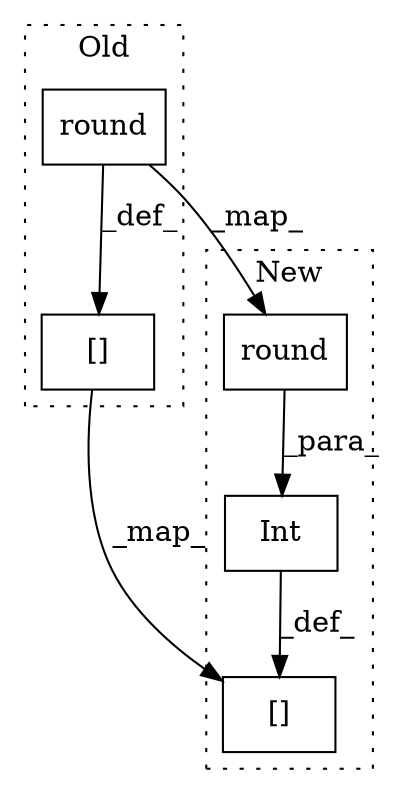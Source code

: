digraph G {
subgraph cluster0 {
1 [label="round" a="32" s="25018,25037" l="6,1" shape="box"];
4 [label="[]" a="2" s="28036,28052" l="5,1" shape="box"];
label = "Old";
style="dotted";
}
subgraph cluster1 {
2 [label="round" a="32" s="25052,25071" l="6,1" shape="box"];
3 [label="Int" a="32" s="25048,25072" l="4,1" shape="box"];
5 [label="[]" a="2" s="28076,28092" l="5,1" shape="box"];
label = "New";
style="dotted";
}
1 -> 2 [label="_map_"];
1 -> 4 [label="_def_"];
2 -> 3 [label="_para_"];
3 -> 5 [label="_def_"];
4 -> 5 [label="_map_"];
}